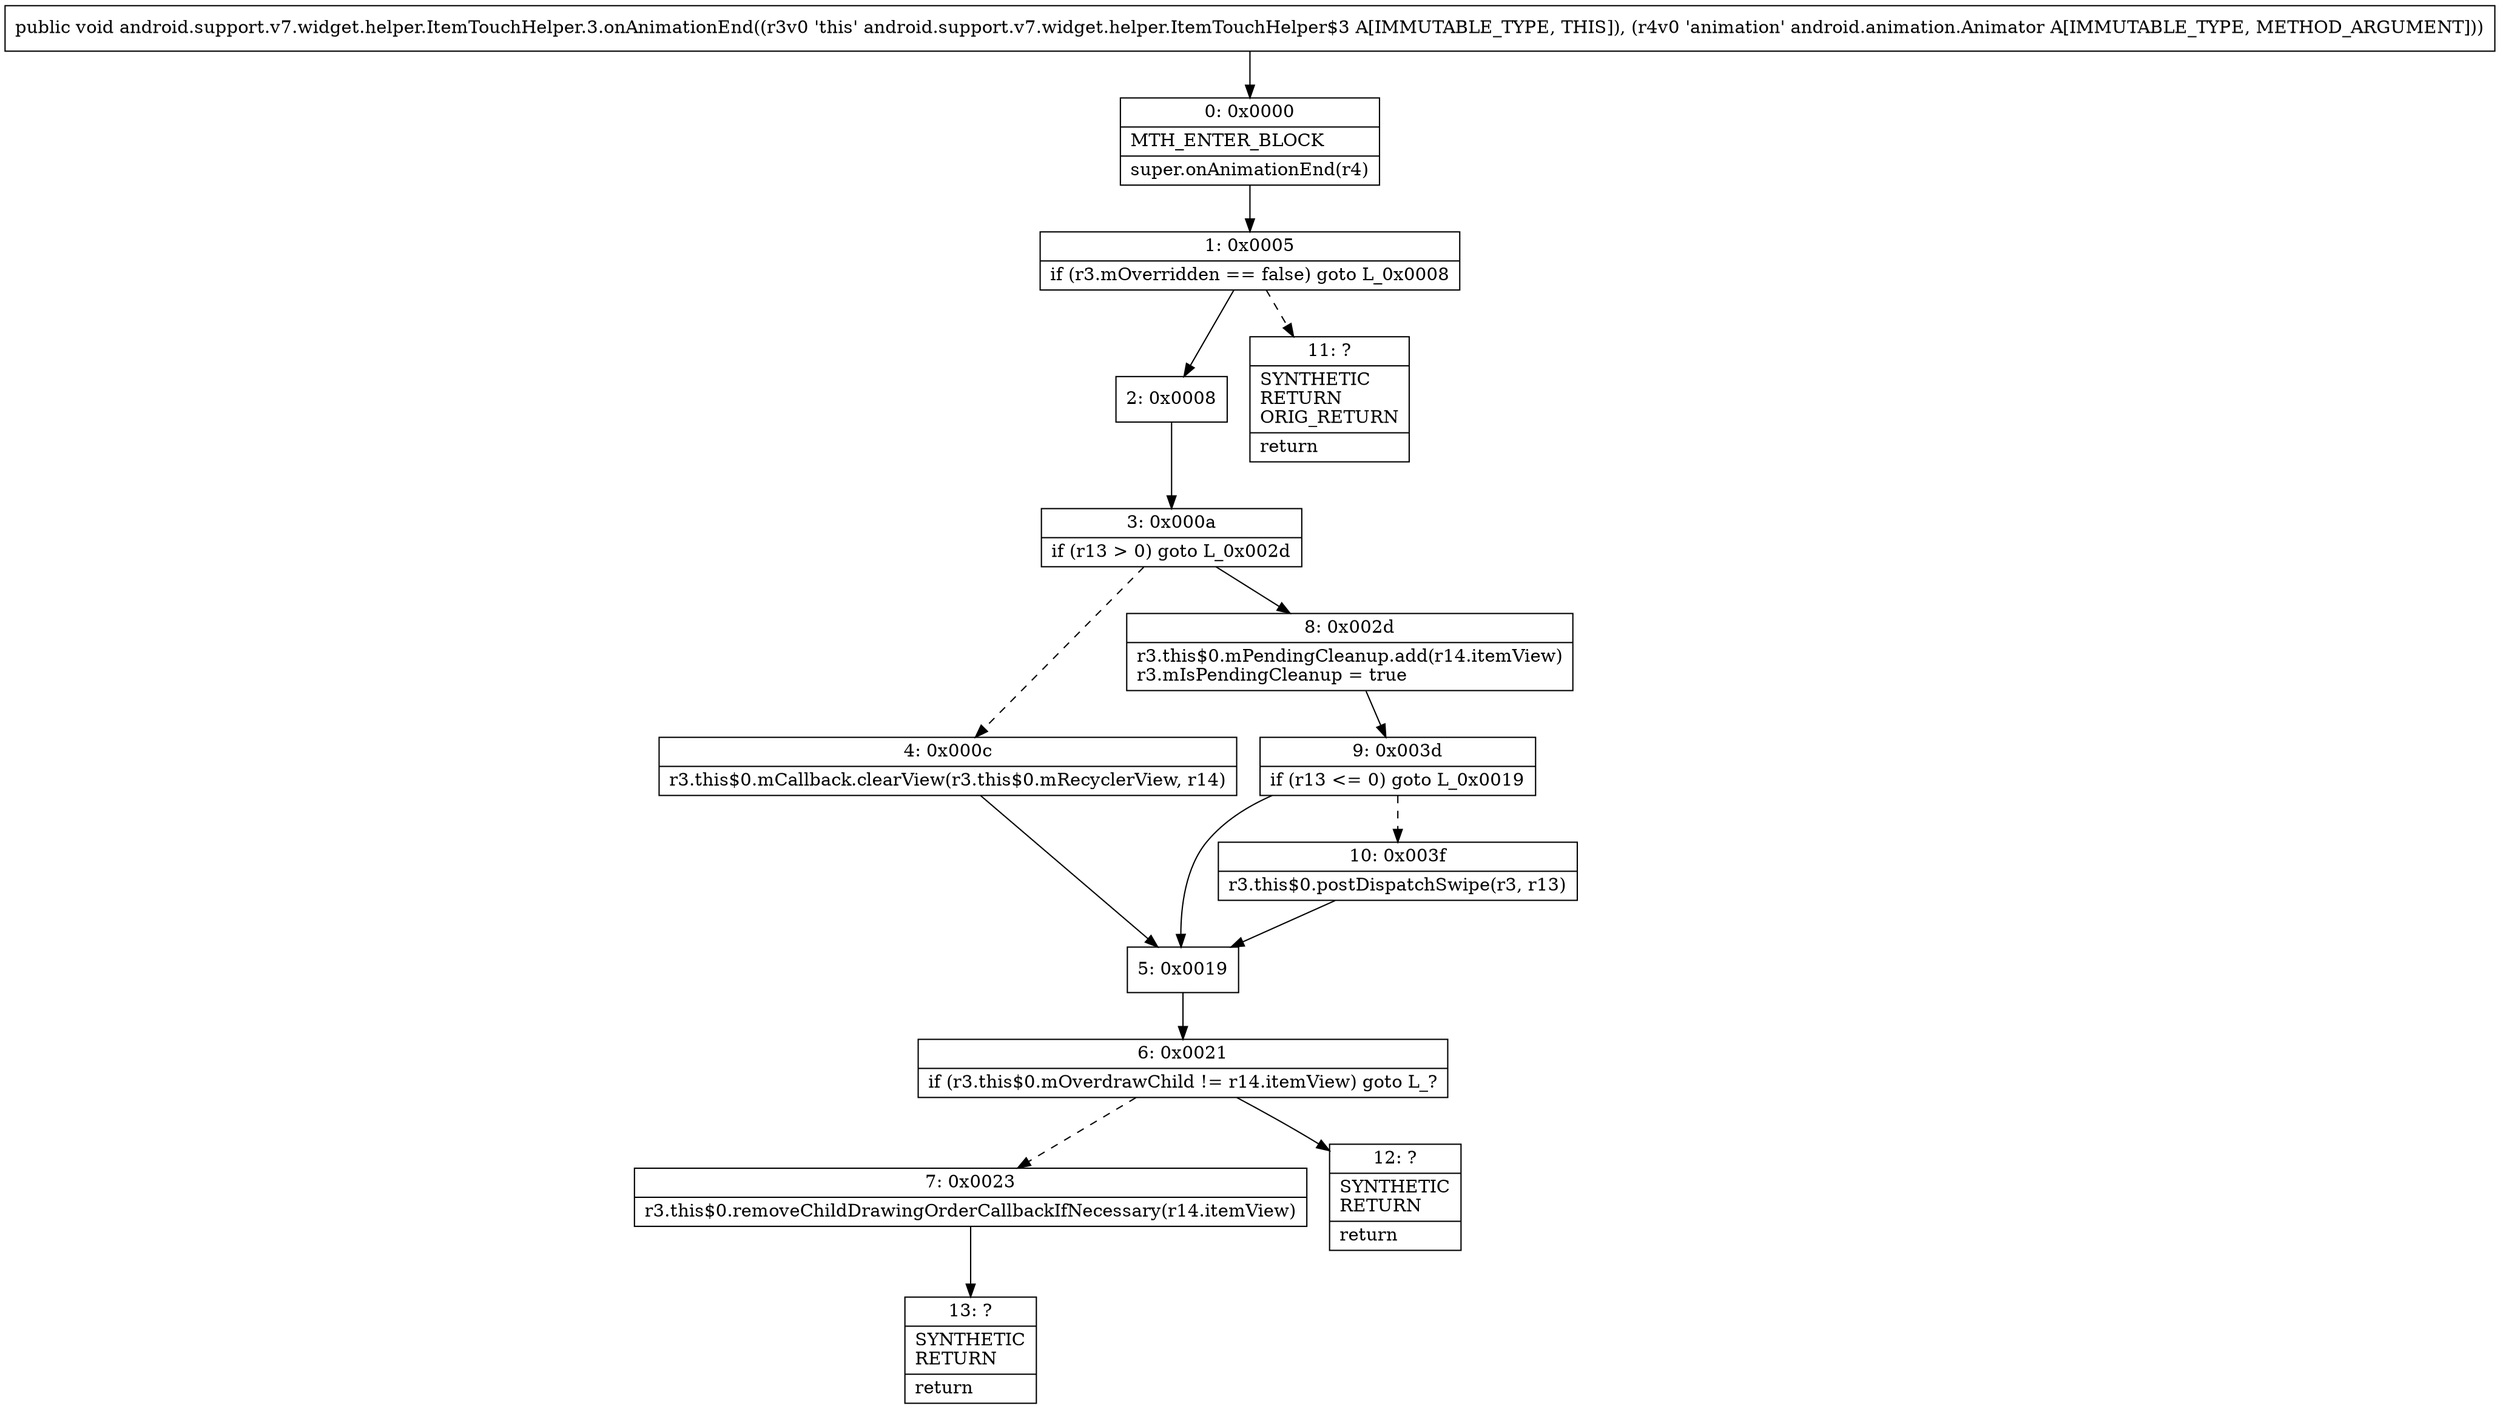 digraph "CFG forandroid.support.v7.widget.helper.ItemTouchHelper.3.onAnimationEnd(Landroid\/animation\/Animator;)V" {
Node_0 [shape=record,label="{0\:\ 0x0000|MTH_ENTER_BLOCK\l|super.onAnimationEnd(r4)\l}"];
Node_1 [shape=record,label="{1\:\ 0x0005|if (r3.mOverridden == false) goto L_0x0008\l}"];
Node_2 [shape=record,label="{2\:\ 0x0008}"];
Node_3 [shape=record,label="{3\:\ 0x000a|if (r13 \> 0) goto L_0x002d\l}"];
Node_4 [shape=record,label="{4\:\ 0x000c|r3.this$0.mCallback.clearView(r3.this$0.mRecyclerView, r14)\l}"];
Node_5 [shape=record,label="{5\:\ 0x0019}"];
Node_6 [shape=record,label="{6\:\ 0x0021|if (r3.this$0.mOverdrawChild != r14.itemView) goto L_?\l}"];
Node_7 [shape=record,label="{7\:\ 0x0023|r3.this$0.removeChildDrawingOrderCallbackIfNecessary(r14.itemView)\l}"];
Node_8 [shape=record,label="{8\:\ 0x002d|r3.this$0.mPendingCleanup.add(r14.itemView)\lr3.mIsPendingCleanup = true\l}"];
Node_9 [shape=record,label="{9\:\ 0x003d|if (r13 \<= 0) goto L_0x0019\l}"];
Node_10 [shape=record,label="{10\:\ 0x003f|r3.this$0.postDispatchSwipe(r3, r13)\l}"];
Node_11 [shape=record,label="{11\:\ ?|SYNTHETIC\lRETURN\lORIG_RETURN\l|return\l}"];
Node_12 [shape=record,label="{12\:\ ?|SYNTHETIC\lRETURN\l|return\l}"];
Node_13 [shape=record,label="{13\:\ ?|SYNTHETIC\lRETURN\l|return\l}"];
MethodNode[shape=record,label="{public void android.support.v7.widget.helper.ItemTouchHelper.3.onAnimationEnd((r3v0 'this' android.support.v7.widget.helper.ItemTouchHelper$3 A[IMMUTABLE_TYPE, THIS]), (r4v0 'animation' android.animation.Animator A[IMMUTABLE_TYPE, METHOD_ARGUMENT])) }"];
MethodNode -> Node_0;
Node_0 -> Node_1;
Node_1 -> Node_2;
Node_1 -> Node_11[style=dashed];
Node_2 -> Node_3;
Node_3 -> Node_4[style=dashed];
Node_3 -> Node_8;
Node_4 -> Node_5;
Node_5 -> Node_6;
Node_6 -> Node_7[style=dashed];
Node_6 -> Node_12;
Node_7 -> Node_13;
Node_8 -> Node_9;
Node_9 -> Node_5;
Node_9 -> Node_10[style=dashed];
Node_10 -> Node_5;
}

